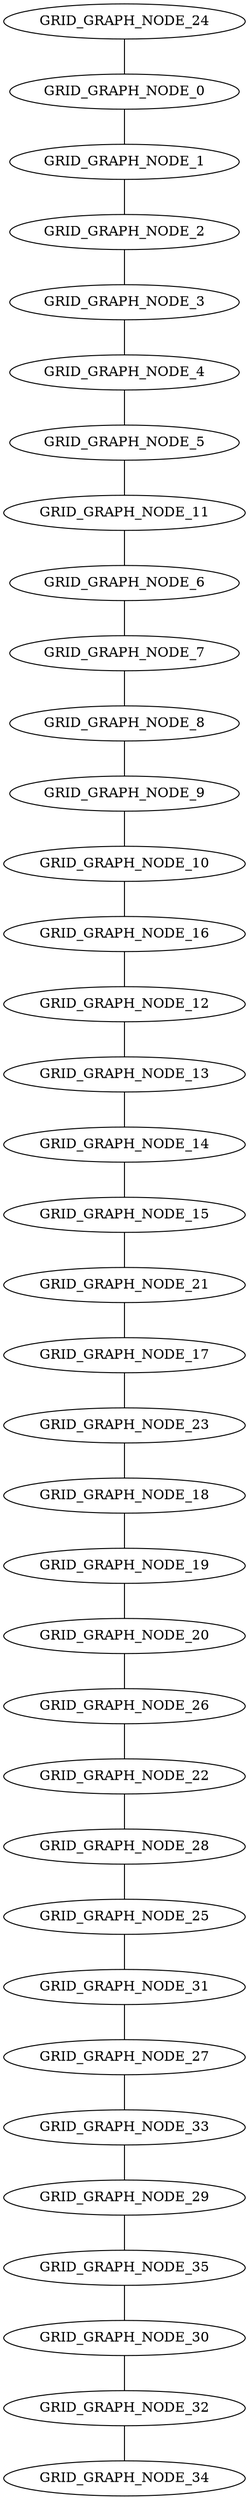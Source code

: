 graph GRID_GRAPH_DFS_R{
GRID_GRAPH_NODE_24 -- GRID_GRAPH_NODE_0;
GRID_GRAPH_NODE_0 -- GRID_GRAPH_NODE_1;
GRID_GRAPH_NODE_1 -- GRID_GRAPH_NODE_2;
GRID_GRAPH_NODE_2 -- GRID_GRAPH_NODE_3;
GRID_GRAPH_NODE_3 -- GRID_GRAPH_NODE_4;
GRID_GRAPH_NODE_4 -- GRID_GRAPH_NODE_5;
GRID_GRAPH_NODE_5 -- GRID_GRAPH_NODE_11;
GRID_GRAPH_NODE_11 -- GRID_GRAPH_NODE_6;
GRID_GRAPH_NODE_6 -- GRID_GRAPH_NODE_7;
GRID_GRAPH_NODE_7 -- GRID_GRAPH_NODE_8;
GRID_GRAPH_NODE_8 -- GRID_GRAPH_NODE_9;
GRID_GRAPH_NODE_9 -- GRID_GRAPH_NODE_10;
GRID_GRAPH_NODE_10 -- GRID_GRAPH_NODE_16;
GRID_GRAPH_NODE_16 -- GRID_GRAPH_NODE_12;
GRID_GRAPH_NODE_12 -- GRID_GRAPH_NODE_13;
GRID_GRAPH_NODE_13 -- GRID_GRAPH_NODE_14;
GRID_GRAPH_NODE_14 -- GRID_GRAPH_NODE_15;
GRID_GRAPH_NODE_15 -- GRID_GRAPH_NODE_21;
GRID_GRAPH_NODE_21 -- GRID_GRAPH_NODE_17;
GRID_GRAPH_NODE_17 -- GRID_GRAPH_NODE_23;
GRID_GRAPH_NODE_23 -- GRID_GRAPH_NODE_18;
GRID_GRAPH_NODE_18 -- GRID_GRAPH_NODE_19;
GRID_GRAPH_NODE_19 -- GRID_GRAPH_NODE_20;
GRID_GRAPH_NODE_20 -- GRID_GRAPH_NODE_26;
GRID_GRAPH_NODE_26 -- GRID_GRAPH_NODE_22;
GRID_GRAPH_NODE_22 -- GRID_GRAPH_NODE_28;
GRID_GRAPH_NODE_28 -- GRID_GRAPH_NODE_25;
GRID_GRAPH_NODE_25 -- GRID_GRAPH_NODE_31;
GRID_GRAPH_NODE_31 -- GRID_GRAPH_NODE_27;
GRID_GRAPH_NODE_27 -- GRID_GRAPH_NODE_33;
GRID_GRAPH_NODE_33 -- GRID_GRAPH_NODE_29;
GRID_GRAPH_NODE_29 -- GRID_GRAPH_NODE_35;
GRID_GRAPH_NODE_35 -- GRID_GRAPH_NODE_30;
GRID_GRAPH_NODE_30 -- GRID_GRAPH_NODE_32;
GRID_GRAPH_NODE_32 -- GRID_GRAPH_NODE_34;
}
